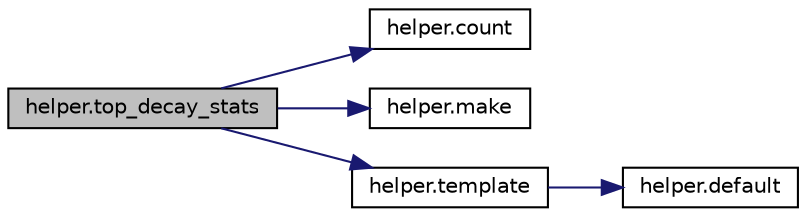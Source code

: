 digraph "helper.top_decay_stats"
{
 // INTERACTIVE_SVG=YES
 // LATEX_PDF_SIZE
  edge [fontname="Helvetica",fontsize="10",labelfontname="Helvetica",labelfontsize="10"];
  node [fontname="Helvetica",fontsize="10",shape=record];
  rankdir="LR";
  Node1 [label="helper.top_decay_stats",height=0.2,width=0.4,color="black", fillcolor="grey75", style="filled", fontcolor="black",tooltip=" "];
  Node1 -> Node2 [color="midnightblue",fontsize="10",style="solid",fontname="Helvetica"];
  Node2 [label="helper.count",height=0.2,width=0.4,color="black", fillcolor="white", style="filled",URL="$namespacehelper.html#ae7c660f656a5418711dcef576f6bb76c",tooltip=" "];
  Node1 -> Node3 [color="midnightblue",fontsize="10",style="solid",fontname="Helvetica"];
  Node3 [label="helper.make",height=0.2,width=0.4,color="black", fillcolor="white", style="filled",URL="$namespacehelper.html#a54f72d5dfb09f1e84a60de20cda05dd6",tooltip=" "];
  Node1 -> Node4 [color="midnightblue",fontsize="10",style="solid",fontname="Helvetica"];
  Node4 [label="helper.template",height=0.2,width=0.4,color="black", fillcolor="white", style="filled",URL="$namespacehelper.html#aebcb7fed73d109f9654edaad65e7a72d",tooltip=" "];
  Node4 -> Node5 [color="midnightblue",fontsize="10",style="solid",fontname="Helvetica"];
  Node5 [label="helper.default",height=0.2,width=0.4,color="black", fillcolor="white", style="filled",URL="$namespacehelper.html#ad3079e9dbe1c11867b1f0477a49352fe",tooltip=" "];
}
